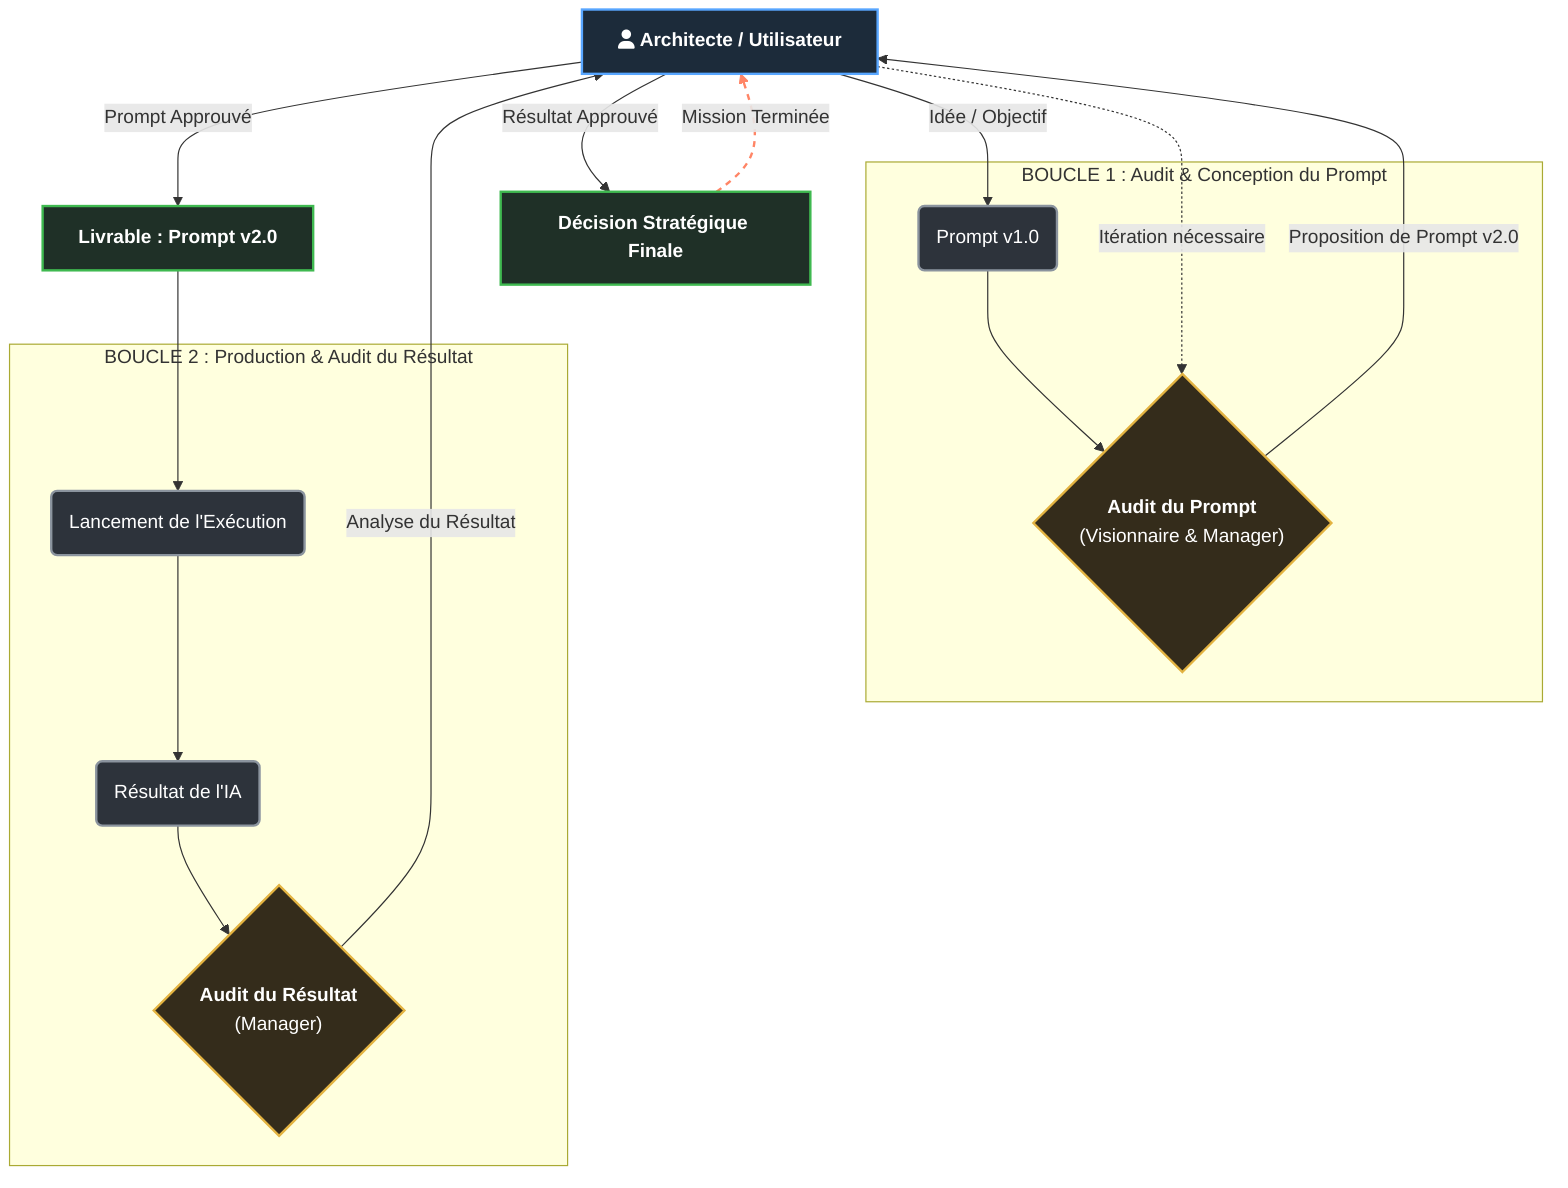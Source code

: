 graph TD
    %% === STYLES : Thème sombre harmonisé ===
    classDef user fill:#1c2b3a,stroke:#58a6ff,stroke-width:2px,color:#FFFFFF;
    classDef audit fill:#342c1b,stroke:#e3b341,stroke-width:2px,color:#FFFFFF;
    classDef livrable fill:#1f3027,stroke:#3fb950,stroke-width:2px,color:#FFFFFF;
    classDef artifact fill:#2d333b,stroke:#8b949e,stroke-width:2px,color:#FFFFFF;

    %% === NOEUD CENTRAL : UTILISATEUR / ARCHITECTE ===
    U["<i class='fa fa-user'></i> <b>Architecte / Utilisateur</b>"]:::user

    %% === DÉBUT DU PROCESSUS ===
    U -- "Idée / Objectif" --> B(Prompt v1.0):::artifact

    %% === BOUCLE 1 : AUDIT & CONCEPTION DU PROMPT ===
    subgraph "BOUCLE 1 : Audit & Conception du Prompt"
        direction LR
        B --> C{"<b>Audit du Prompt</b><br/>(Visionnaire & Manager)"}:::audit
    end

    C -- "Proposition de Prompt v2.0" --> U
    U -- "Prompt Approuvé" --> E["<b>Livrable : Prompt v2.0</b>"]:::livrable

    E --> F(Lancement de l'Exécution):::artifact

    %% === BOUCLE 2 : PRODUCTION & AUDIT DU RÉSULTAT ===
    subgraph "BOUCLE 2 : Production & Audit du Résultat"
        direction LR
        F --> G(Résultat de l'IA):::artifact --> H{"<b>Audit du Résultat</b><br/>(Manager)"}:::audit
    end

    H -- "Analyse du Résultat" --> U

    %% === VALIDATION FINALE & ITÉRATION ===
    U -- "Résultat Approuvé" --> J["<b>Décision Stratégique Finale</b>"]:::livrable
    U -. "Itération nécessaire" .-> C
    J -- "Mission Terminée" --> U

    %% === STYLE DU LIEN POINTILLÉ ===
    linkStyle 10 stroke:#ff8566,stroke-width:2px,stroke-dasharray:5 5;